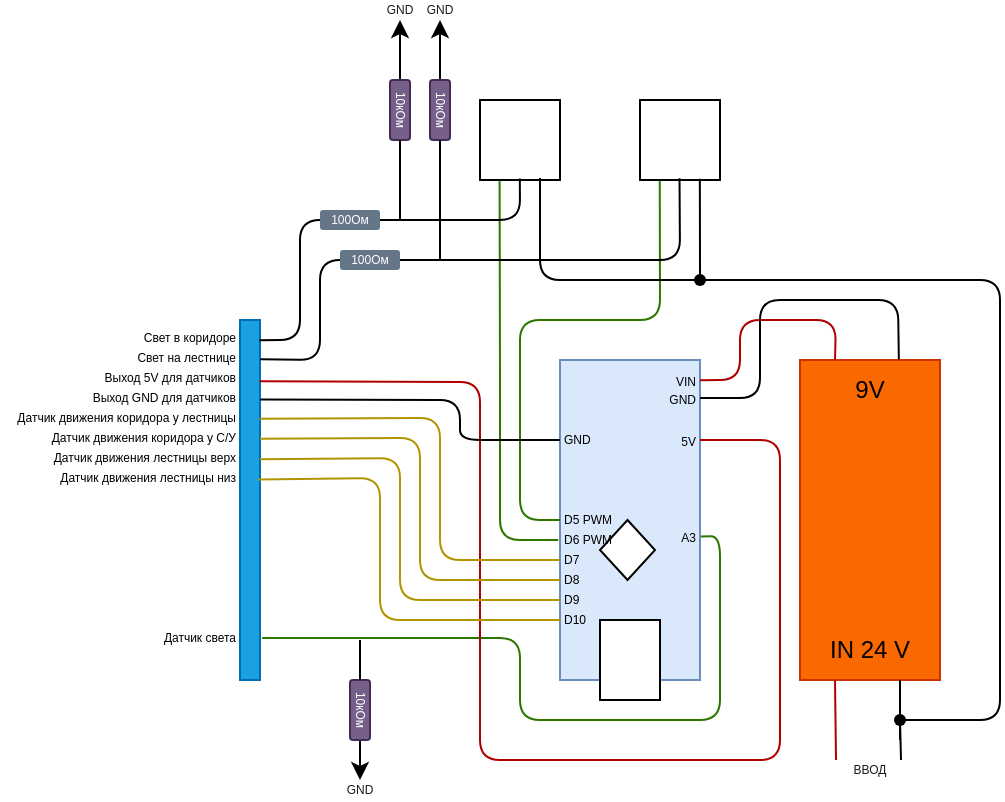 <mxfile>
    <diagram id="D3D4Ook8UykFeaz8eLYW" name="Страница 1">
        <mxGraphModel dx="1187" dy="927" grid="1" gridSize="10" guides="0" tooltips="1" connect="1" arrows="1" fold="1" page="0" pageScale="1" pageWidth="827" pageHeight="1169" background="#FFFFFF" math="0" shadow="0">
            <root>
                <mxCell id="0"/>
                <mxCell id="1" parent="0"/>
                <mxCell id="3" value="" style="rounded=0;whiteSpace=wrap;html=1;fillColor=#dae8fc;strokeColor=#6c8ebf;" vertex="1" parent="1">
                    <mxGeometry x="80" width="70" height="160" as="geometry"/>
                </mxCell>
                <mxCell id="4" value="" style="rounded=0;whiteSpace=wrap;html=1;" vertex="1" parent="1">
                    <mxGeometry x="100" y="130" width="30" height="40" as="geometry"/>
                </mxCell>
                <mxCell id="5" value="" style="rhombus;whiteSpace=wrap;html=1;" vertex="1" parent="1">
                    <mxGeometry x="100" y="80" width="27.5" height="30" as="geometry"/>
                </mxCell>
                <mxCell id="6" value="" style="rounded=0;whiteSpace=wrap;html=1;fillColor=#fa6800;fontColor=#000000;strokeColor=#C73500;" vertex="1" parent="1">
                    <mxGeometry x="200" width="70" height="160" as="geometry"/>
                </mxCell>
                <mxCell id="8" value="" style="endArrow=none;html=1;exitX=0.25;exitY=1;exitDx=0;exitDy=0;fillColor=#e51400;strokeColor=#B20000;" edge="1" parent="1" source="10">
                    <mxGeometry width="50" height="50" relative="1" as="geometry">
                        <mxPoint x="290" y="140" as="sourcePoint"/>
                        <mxPoint x="218" y="200" as="targetPoint"/>
                    </mxGeometry>
                </mxCell>
                <mxCell id="9" value="" style="endArrow=none;html=1;exitDx=0;exitDy=0;strokeColor=#000000;startArrow=none;" edge="1" parent="1" source="35">
                    <mxGeometry width="50" height="50" relative="1" as="geometry">
                        <mxPoint x="250" y="160" as="sourcePoint"/>
                        <mxPoint x="250.5" y="200" as="targetPoint"/>
                    </mxGeometry>
                </mxCell>
                <mxCell id="10" value="IN 24 V" style="text;html=1;strokeColor=none;fillColor=none;align=center;verticalAlign=middle;whiteSpace=wrap;rounded=0;" vertex="1" parent="1">
                    <mxGeometry x="200" y="130" width="70" height="30" as="geometry"/>
                </mxCell>
                <mxCell id="13" value="" style="endArrow=none;html=1;entryX=0.25;entryY=0;entryDx=0;entryDy=0;exitX=1;exitY=0.063;exitDx=0;exitDy=0;exitPerimeter=0;fillColor=#e51400;strokeColor=#B20000;" edge="1" parent="1" source="3" target="6">
                    <mxGeometry width="50" height="50" relative="1" as="geometry">
                        <mxPoint x="190" y="100" as="sourcePoint"/>
                        <mxPoint x="240" y="50" as="targetPoint"/>
                        <Array as="points">
                            <mxPoint x="170" y="10"/>
                            <mxPoint x="170" y="-20"/>
                            <mxPoint x="218" y="-20"/>
                        </Array>
                    </mxGeometry>
                </mxCell>
                <mxCell id="14" value="" style="endArrow=none;html=1;entryX=0.706;entryY=-0.01;entryDx=0;entryDy=0;exitX=1.001;exitY=0.119;exitDx=0;exitDy=0;exitPerimeter=0;strokeColor=#000000;entryPerimeter=0;" edge="1" parent="1" source="3" target="15">
                    <mxGeometry width="50" height="50" relative="1" as="geometry">
                        <mxPoint x="100" y="40" as="sourcePoint"/>
                        <mxPoint x="150" y="-10" as="targetPoint"/>
                        <Array as="points">
                            <mxPoint x="180" y="19"/>
                            <mxPoint x="180" y="-30"/>
                            <mxPoint x="249" y="-30"/>
                        </Array>
                    </mxGeometry>
                </mxCell>
                <mxCell id="15" value="9V" style="text;html=1;strokeColor=none;fillColor=none;align=center;verticalAlign=middle;whiteSpace=wrap;rounded=0;" vertex="1" parent="1">
                    <mxGeometry x="200" width="70" height="30" as="geometry"/>
                </mxCell>
                <mxCell id="16" value="&lt;font color=&quot;#000000&quot; style=&quot;line-height: 1; font-size: 6px;&quot;&gt;VIN&lt;/font&gt;" style="text;html=1;strokeColor=none;fillColor=none;align=right;verticalAlign=middle;whiteSpace=wrap;rounded=0;horizontal=1;fontSize=6;" vertex="1" parent="1">
                    <mxGeometry x="120" y="6" width="30" height="10" as="geometry"/>
                </mxCell>
                <mxCell id="17" value="&lt;font color=&quot;#000000&quot; style=&quot;line-height: 1 ; font-size: 6px&quot;&gt;GND&lt;/font&gt;" style="text;html=1;strokeColor=none;fillColor=none;align=right;verticalAlign=middle;whiteSpace=wrap;rounded=0;horizontal=1;fontSize=6;" vertex="1" parent="1">
                    <mxGeometry x="120" y="15" width="30" height="10" as="geometry"/>
                </mxCell>
                <mxCell id="18" value="" style="rounded=0;whiteSpace=wrap;html=1;fontSize=6;fontColor=#ffffff;fillColor=#1ba1e2;strokeColor=#006EAF;" vertex="1" parent="1">
                    <mxGeometry x="-80" y="-20" width="10" height="180" as="geometry"/>
                </mxCell>
                <mxCell id="19" value="" style="endArrow=none;html=1;fontSize=6;fontColor=#000000;exitX=1.013;exitY=0.421;exitDx=0;exitDy=0;exitPerimeter=0;entryX=1.107;entryY=0.883;entryDx=0;entryDy=0;entryPerimeter=0;fillColor=#60a917;strokeColor=#2D7600;" edge="1" parent="1" source="20" target="18">
                    <mxGeometry width="50" height="50" relative="1" as="geometry">
                        <mxPoint x="150" y="120" as="sourcePoint"/>
                        <mxPoint x="170" y="88" as="targetPoint"/>
                        <Array as="points">
                            <mxPoint x="160" y="88"/>
                            <mxPoint x="160" y="180"/>
                            <mxPoint x="60" y="180"/>
                            <mxPoint x="60" y="139"/>
                        </Array>
                    </mxGeometry>
                </mxCell>
                <mxCell id="20" value="&lt;font color=&quot;#000000&quot; style=&quot;line-height: 1 ; font-size: 6px&quot;&gt;A3&lt;/font&gt;" style="text;html=1;strokeColor=none;fillColor=none;align=right;verticalAlign=middle;whiteSpace=wrap;rounded=0;horizontal=1;fontSize=6;" vertex="1" parent="1">
                    <mxGeometry x="120" y="84" width="30" height="10" as="geometry"/>
                </mxCell>
                <mxCell id="21" value="" style="endArrow=none;html=1;fontSize=6;fontColor=#000000;entryX=0;entryY=0.5;entryDx=0;entryDy=0;fillColor=#60a917;strokeColor=#2D7600;exitX=0.247;exitY=0.991;exitDx=0;exitDy=0;exitPerimeter=0;" edge="1" parent="1" source="27" target="3">
                    <mxGeometry width="50" height="50" relative="1" as="geometry">
                        <mxPoint x="130" y="-90" as="sourcePoint"/>
                        <mxPoint x="60" y="10" as="targetPoint"/>
                        <Array as="points">
                            <mxPoint x="130" y="-20"/>
                            <mxPoint x="60" y="-20"/>
                            <mxPoint x="60" y="80"/>
                        </Array>
                    </mxGeometry>
                </mxCell>
                <mxCell id="22" value="&lt;font color=&quot;#000000&quot; style=&quot;line-height: 1 ; font-size: 6px&quot;&gt;D5 PWM&lt;br&gt;&lt;/font&gt;" style="text;html=1;strokeColor=none;fillColor=none;align=left;verticalAlign=middle;whiteSpace=wrap;rounded=0;horizontal=1;fontSize=6;" vertex="1" parent="1">
                    <mxGeometry x="80" y="75" width="30" height="10" as="geometry"/>
                </mxCell>
                <mxCell id="23" value="" style="endArrow=none;html=1;fontSize=6;fontColor=#000000;entryX=0;entryY=0.5;entryDx=0;entryDy=0;exitX=0.245;exitY=0.985;exitDx=0;exitDy=0;fillColor=#60a917;strokeColor=#2D7600;exitPerimeter=0;" edge="1" parent="1" source="26">
                    <mxGeometry width="50" height="50" relative="1" as="geometry">
                        <mxPoint x="1.421e-14" y="11.6" as="sourcePoint"/>
                        <mxPoint x="79.14" y="90" as="targetPoint"/>
                        <Array as="points">
                            <mxPoint x="50" y="12"/>
                            <mxPoint x="50" y="90"/>
                        </Array>
                    </mxGeometry>
                </mxCell>
                <mxCell id="24" value="&lt;font color=&quot;#000000&quot; style=&quot;line-height: 1 ; font-size: 6px&quot;&gt;D6 PWM&lt;br&gt;&lt;/font&gt;" style="text;html=1;strokeColor=none;fillColor=none;align=left;verticalAlign=middle;whiteSpace=wrap;rounded=0;horizontal=1;fontSize=6;" vertex="1" parent="1">
                    <mxGeometry x="80" y="85" width="30" height="10" as="geometry"/>
                </mxCell>
                <mxCell id="26" value="MOSFET&lt;br&gt;IRF3205" style="rounded=0;whiteSpace=wrap;html=1;fontSize=6;fontColor=#FFFFFF;" vertex="1" parent="1">
                    <mxGeometry x="40" y="-130" width="40" height="40" as="geometry"/>
                </mxCell>
                <mxCell id="27" value="MOSFET&lt;br&gt;IRF3205" style="rounded=0;whiteSpace=wrap;html=1;fontSize=6;fontColor=#FFFFFF;" vertex="1" parent="1">
                    <mxGeometry x="120" y="-130" width="40" height="40" as="geometry"/>
                </mxCell>
                <mxCell id="28" value="" style="endArrow=none;html=1;fontSize=6;fontColor=#000000;entryX=0.748;entryY=0.984;entryDx=0;entryDy=0;startArrow=none;fillColor=#a0522d;strokeColor=#000000;entryPerimeter=0;" edge="1" parent="1" source="29" target="27">
                    <mxGeometry width="50" height="50" relative="1" as="geometry">
                        <mxPoint x="250" y="190" as="sourcePoint"/>
                        <mxPoint x="230" y="-90" as="targetPoint"/>
                        <Array as="points">
                            <mxPoint x="150" y="-50"/>
                        </Array>
                    </mxGeometry>
                </mxCell>
                <mxCell id="29" value="" style="shape=waypoint;sketch=0;fillStyle=solid;size=6;pointerEvents=1;points=[];fillColor=#000000;resizable=0;rotatable=0;perimeter=centerPerimeter;snapToPoint=1;fontSize=6;fontColor=#ffffff;strokeColor=#000000;" vertex="1" parent="1">
                    <mxGeometry x="130" y="-60" width="40" height="40" as="geometry"/>
                </mxCell>
                <mxCell id="31" value="" style="endArrow=none;html=1;fontSize=6;fontColor=#000000;fillColor=#a20025;strokeColor=#000000;startArrow=none;" edge="1" parent="1" source="35" target="29">
                    <mxGeometry width="50" height="50" relative="1" as="geometry">
                        <mxPoint x="250" y="190" as="sourcePoint"/>
                        <mxPoint x="150" y="-90" as="targetPoint"/>
                        <Array as="points">
                            <mxPoint x="300" y="180"/>
                            <mxPoint x="300" y="-40"/>
                        </Array>
                    </mxGeometry>
                </mxCell>
                <mxCell id="32" value="" style="endArrow=none;html=1;fontSize=6;fontColor=#000000;exitX=0.75;exitY=0.976;exitDx=0;exitDy=0;fillColor=#a0522d;strokeColor=#000000;exitPerimeter=0;" edge="1" parent="1" target="29">
                    <mxGeometry width="50" height="50" relative="1" as="geometry">
                        <mxPoint x="70" y="-90.96" as="sourcePoint"/>
                        <mxPoint x="150" y="-50" as="targetPoint"/>
                        <Array as="points">
                            <mxPoint x="70" y="-40"/>
                        </Array>
                    </mxGeometry>
                </mxCell>
                <mxCell id="33" value="" style="endArrow=none;html=1;fontSize=6;fontColor=#000000;strokeColor=#000000;entryX=0.498;entryY=0.981;entryDx=0;entryDy=0;exitX=0.97;exitY=0.056;exitDx=0;exitDy=0;exitPerimeter=0;fillColor=#a20025;entryPerimeter=0;" edge="1" parent="1" source="18" target="26">
                    <mxGeometry width="50" height="50" relative="1" as="geometry">
                        <mxPoint x="-40" y="-60" as="sourcePoint"/>
                        <mxPoint x="10" y="-110" as="targetPoint"/>
                        <Array as="points">
                            <mxPoint x="-50" y="-10"/>
                            <mxPoint x="-50" y="-70"/>
                            <mxPoint x="60" y="-70"/>
                        </Array>
                    </mxGeometry>
                </mxCell>
                <mxCell id="34" value="" style="endArrow=none;html=1;fontSize=6;fontColor=#000000;strokeColor=#000000;entryX=0.494;entryY=0.978;entryDx=0;entryDy=0;exitX=1.017;exitY=0.109;exitDx=0;exitDy=0;exitPerimeter=0;entryPerimeter=0;" edge="1" parent="1" source="18" target="27">
                    <mxGeometry width="50" height="50" relative="1" as="geometry">
                        <mxPoint x="-50" y="-50" as="sourcePoint"/>
                        <mxPoint y="-100" as="targetPoint"/>
                        <Array as="points">
                            <mxPoint x="-40"/>
                            <mxPoint x="-40" y="-50"/>
                            <mxPoint x="140" y="-50"/>
                        </Array>
                    </mxGeometry>
                </mxCell>
                <mxCell id="36" value="" style="endArrow=none;html=1;fontSize=6;fontColor=#000000;fillColor=#a20025;strokeColor=#000000;" edge="1" parent="1" target="35">
                    <mxGeometry width="50" height="50" relative="1" as="geometry">
                        <mxPoint x="250" y="190" as="sourcePoint"/>
                        <mxPoint x="150" y="-50" as="targetPoint"/>
                        <Array as="points"/>
                    </mxGeometry>
                </mxCell>
                <mxCell id="35" value="" style="shape=waypoint;sketch=0;fillStyle=solid;size=6;pointerEvents=1;points=[];fillColor=#000000;resizable=0;rotatable=0;perimeter=centerPerimeter;snapToPoint=1;fontSize=6;fontColor=#ffffff;strokeColor=#000000;" vertex="1" parent="1">
                    <mxGeometry x="230" y="160" width="40" height="40" as="geometry"/>
                </mxCell>
                <mxCell id="37" value="" style="endArrow=none;html=1;exitX=0.25;exitY=1;exitDx=0;exitDy=0;strokeColor=#000000;" edge="1" parent="1" target="35">
                    <mxGeometry width="50" height="50" relative="1" as="geometry">
                        <mxPoint x="250" y="160" as="sourcePoint"/>
                        <mxPoint x="250.5" y="200.0" as="targetPoint"/>
                    </mxGeometry>
                </mxCell>
                <mxCell id="38" value="" style="endArrow=none;html=1;fontSize=6;fontColor=#FFFFFF;strokeColor=#B20000;entryX=1;entryY=0.25;entryDx=0;entryDy=0;exitX=0.99;exitY=0.17;exitDx=0;exitDy=0;exitPerimeter=0;fillColor=#e51400;" edge="1" parent="1" source="18" target="3">
                    <mxGeometry width="50" height="50" relative="1" as="geometry">
                        <mxPoint x="40" y="260" as="sourcePoint"/>
                        <mxPoint x="90" y="210" as="targetPoint"/>
                        <Array as="points">
                            <mxPoint x="40" y="11"/>
                            <mxPoint x="40" y="200"/>
                            <mxPoint x="190" y="200"/>
                            <mxPoint x="190" y="40"/>
                        </Array>
                    </mxGeometry>
                </mxCell>
                <mxCell id="39" value="&lt;font color=&quot;#000000&quot; style=&quot;line-height: 1 ; font-size: 6px&quot;&gt;5V&lt;/font&gt;" style="text;html=1;strokeColor=none;fillColor=none;align=right;verticalAlign=middle;whiteSpace=wrap;rounded=0;horizontal=1;fontSize=6;" vertex="1" parent="1">
                    <mxGeometry x="120" y="36" width="30" height="10" as="geometry"/>
                </mxCell>
                <mxCell id="40" value="" style="endArrow=none;html=1;fontSize=6;fontColor=#FFFFFF;strokeColor=#000000;entryX=0;entryY=0.25;entryDx=0;entryDy=0;exitX=1.012;exitY=0.221;exitDx=0;exitDy=0;exitPerimeter=0;" edge="1" parent="1" source="18" target="3">
                    <mxGeometry width="50" height="50" relative="1" as="geometry">
                        <mxPoint x="-30" y="100" as="sourcePoint"/>
                        <mxPoint x="20" y="50" as="targetPoint"/>
                        <Array as="points">
                            <mxPoint x="30" y="20"/>
                            <mxPoint x="30" y="40"/>
                        </Array>
                    </mxGeometry>
                </mxCell>
                <mxCell id="41" value="&lt;font color=&quot;#000000&quot; style=&quot;line-height: 1 ; font-size: 6px&quot;&gt;GND&lt;br&gt;&lt;/font&gt;" style="text;html=1;strokeColor=none;fillColor=none;align=left;verticalAlign=middle;whiteSpace=wrap;rounded=0;horizontal=1;fontSize=6;" vertex="1" parent="1">
                    <mxGeometry x="80" y="35" width="30" height="10" as="geometry"/>
                </mxCell>
                <mxCell id="43" value="&lt;font color=&quot;#000000&quot; style=&quot;line-height: 1 ; font-size: 6px&quot;&gt;D7&lt;br&gt;&lt;/font&gt;" style="text;html=1;strokeColor=none;fillColor=none;align=left;verticalAlign=middle;whiteSpace=wrap;rounded=0;horizontal=1;fontSize=6;" vertex="1" parent="1">
                    <mxGeometry x="80" y="95" width="30" height="10" as="geometry"/>
                </mxCell>
                <mxCell id="45" value="" style="endArrow=none;html=1;fontSize=6;fontColor=#FFFFFF;strokeColor=#B09500;exitX=0;exitY=0.5;exitDx=0;exitDy=0;entryX=0.973;entryY=0.274;entryDx=0;entryDy=0;entryPerimeter=0;fillColor=#e3c800;" edge="1" parent="1" source="43" target="18">
                    <mxGeometry width="50" height="50" relative="1" as="geometry">
                        <mxPoint x="50" y="100" as="sourcePoint"/>
                        <mxPoint x="100" y="50" as="targetPoint"/>
                        <Array as="points">
                            <mxPoint x="20" y="100"/>
                            <mxPoint x="20" y="29"/>
                        </Array>
                    </mxGeometry>
                </mxCell>
                <mxCell id="46" value="" style="endArrow=none;html=1;fontSize=6;fontColor=#FFFFFF;strokeColor=#B09500;exitX=0;exitY=0.5;exitDx=0;exitDy=0;entryX=1;entryY=0.33;entryDx=0;entryDy=0;entryPerimeter=0;fillColor=#e3c800;" edge="1" parent="1" target="18">
                    <mxGeometry width="50" height="50" relative="1" as="geometry">
                        <mxPoint x="80.27" y="110" as="sourcePoint"/>
                        <mxPoint x="1.776e-14" y="39.32" as="targetPoint"/>
                        <Array as="points">
                            <mxPoint x="10" y="110"/>
                            <mxPoint x="10" y="39"/>
                        </Array>
                    </mxGeometry>
                </mxCell>
                <mxCell id="47" value="&lt;font color=&quot;#000000&quot; style=&quot;line-height: 1 ; font-size: 6px&quot;&gt;D8&lt;br&gt;&lt;/font&gt;" style="text;html=1;strokeColor=none;fillColor=none;align=left;verticalAlign=middle;whiteSpace=wrap;rounded=0;horizontal=1;fontSize=6;" vertex="1" parent="1">
                    <mxGeometry x="80" y="105" width="30" height="10" as="geometry"/>
                </mxCell>
                <mxCell id="48" value="" style="endArrow=none;html=1;fontSize=6;fontColor=#FFFFFF;strokeColor=#B09500;exitX=0;exitY=0.5;exitDx=0;exitDy=0;entryX=1;entryY=0.387;entryDx=0;entryDy=0;entryPerimeter=0;fillColor=#e3c800;" edge="1" parent="1" target="18">
                    <mxGeometry width="50" height="50" relative="1" as="geometry">
                        <mxPoint x="80.27" y="120" as="sourcePoint"/>
                        <mxPoint x="-30" y="49.4" as="targetPoint"/>
                        <Array as="points">
                            <mxPoint y="120"/>
                            <mxPoint y="49"/>
                        </Array>
                    </mxGeometry>
                </mxCell>
                <mxCell id="49" value="" style="endArrow=none;html=1;fontSize=6;fontColor=#FFFFFF;strokeColor=#B09500;exitX=0;exitY=0.5;exitDx=0;exitDy=0;entryX=0.91;entryY=0.443;entryDx=0;entryDy=0;entryPerimeter=0;fillColor=#e3c800;" edge="1" parent="1" target="18">
                    <mxGeometry width="50" height="50" relative="1" as="geometry">
                        <mxPoint x="80.27" y="130" as="sourcePoint"/>
                        <mxPoint x="-30" y="59.4" as="targetPoint"/>
                        <Array as="points">
                            <mxPoint x="-10" y="130"/>
                            <mxPoint x="-10" y="59"/>
                        </Array>
                    </mxGeometry>
                </mxCell>
                <mxCell id="50" value="&lt;font color=&quot;#000000&quot; style=&quot;line-height: 1 ; font-size: 6px&quot;&gt;D9&lt;br&gt;&lt;/font&gt;" style="text;html=1;strokeColor=none;fillColor=none;align=left;verticalAlign=middle;whiteSpace=wrap;rounded=0;horizontal=1;fontSize=6;" vertex="1" parent="1">
                    <mxGeometry x="80" y="115" width="30" height="10" as="geometry"/>
                </mxCell>
                <mxCell id="51" value="&lt;font color=&quot;#000000&quot; style=&quot;line-height: 1 ; font-size: 6px&quot;&gt;D10&lt;br&gt;&lt;/font&gt;" style="text;html=1;strokeColor=none;fillColor=none;align=left;verticalAlign=middle;whiteSpace=wrap;rounded=0;horizontal=1;fontSize=6;" vertex="1" parent="1">
                    <mxGeometry x="80" y="125" width="30" height="10" as="geometry"/>
                </mxCell>
                <mxCell id="53" value="Свет в коридоре" style="text;html=1;strokeColor=none;fillColor=none;align=right;verticalAlign=middle;whiteSpace=wrap;rounded=0;fontSize=6;fontColor=#000000;" vertex="1" parent="1">
                    <mxGeometry x="-140" y="-16" width="60" height="10" as="geometry"/>
                </mxCell>
                <mxCell id="54" value="Свет на лестнице" style="text;html=1;strokeColor=none;fillColor=none;align=right;verticalAlign=middle;whiteSpace=wrap;rounded=0;fontSize=6;fontColor=#000000;" vertex="1" parent="1">
                    <mxGeometry x="-140" y="-6" width="60" height="10" as="geometry"/>
                </mxCell>
                <mxCell id="56" value="Выход 5V для датчиков" style="text;html=1;strokeColor=none;fillColor=none;align=right;verticalAlign=middle;whiteSpace=wrap;rounded=0;fontSize=6;fontColor=#000000;" vertex="1" parent="1">
                    <mxGeometry x="-170" y="4" width="90" height="10" as="geometry"/>
                </mxCell>
                <mxCell id="57" value="Выход GND для датчиков" style="text;html=1;strokeColor=none;fillColor=none;align=right;verticalAlign=middle;whiteSpace=wrap;rounded=0;fontSize=6;fontColor=#000000;" vertex="1" parent="1">
                    <mxGeometry x="-170" y="14" width="90" height="10" as="geometry"/>
                </mxCell>
                <mxCell id="58" value="Датчик движения коридора у лестницы" style="text;html=1;strokeColor=none;fillColor=none;align=right;verticalAlign=middle;whiteSpace=wrap;rounded=0;fontSize=6;fontColor=#000000;" vertex="1" parent="1">
                    <mxGeometry x="-200" y="24" width="120" height="10" as="geometry"/>
                </mxCell>
                <mxCell id="59" value="Датчик движения коридора у С/У" style="text;html=1;strokeColor=none;fillColor=none;align=right;verticalAlign=middle;whiteSpace=wrap;rounded=0;fontSize=6;fontColor=#000000;" vertex="1" parent="1">
                    <mxGeometry x="-200" y="34" width="120" height="10" as="geometry"/>
                </mxCell>
                <mxCell id="60" value="Датчик движения лестницы верх" style="text;html=1;strokeColor=none;fillColor=none;align=right;verticalAlign=middle;whiteSpace=wrap;rounded=0;fontSize=6;fontColor=#000000;" vertex="1" parent="1">
                    <mxGeometry x="-200" y="44" width="120" height="10" as="geometry"/>
                </mxCell>
                <mxCell id="61" value="Датчик движения лестницы низ" style="text;html=1;strokeColor=none;fillColor=none;align=right;verticalAlign=middle;whiteSpace=wrap;rounded=0;fontSize=6;fontColor=#000000;" vertex="1" parent="1">
                    <mxGeometry x="-200" y="54" width="120" height="10" as="geometry"/>
                </mxCell>
                <mxCell id="62" value="Датчик света" style="text;html=1;strokeColor=none;fillColor=none;align=right;verticalAlign=middle;whiteSpace=wrap;rounded=0;fontSize=6;fontColor=#000000;" vertex="1" parent="1">
                    <mxGeometry x="-200" y="134" width="120" height="10" as="geometry"/>
                </mxCell>
                <mxCell id="63" value="100Ом" style="rounded=1;whiteSpace=wrap;html=1;fontSize=6;fontColor=#ffffff;strokeColor=none;fillColor=#647687;" vertex="1" parent="1">
                    <mxGeometry x="-30" y="-55" width="30" height="10" as="geometry"/>
                </mxCell>
                <mxCell id="64" value="100Ом" style="rounded=1;whiteSpace=wrap;html=1;fontSize=6;fontColor=#ffffff;strokeColor=none;fillColor=#647687;" vertex="1" parent="1">
                    <mxGeometry x="-40" y="-75" width="30" height="10" as="geometry"/>
                </mxCell>
                <mxCell id="69" style="edgeStyle=none;html=1;fontSize=6;fontColor=#000000;strokeColor=#000000;" edge="1" parent="1" source="66">
                    <mxGeometry relative="1" as="geometry">
                        <mxPoint x="-20" y="210" as="targetPoint"/>
                    </mxGeometry>
                </mxCell>
                <mxCell id="66" value="10кОм" style="rounded=1;whiteSpace=wrap;html=1;fontSize=6;fontColor=#ffffff;strokeColor=#432D57;fillColor=#76608a;rotation=90;" vertex="1" parent="1">
                    <mxGeometry x="-35" y="170" width="30" height="10" as="geometry"/>
                </mxCell>
                <mxCell id="67" value="" style="endArrow=none;html=1;fontSize=6;fontColor=#000000;strokeColor=#000000;exitX=0;exitY=0.5;exitDx=0;exitDy=0;" edge="1" parent="1" source="66">
                    <mxGeometry width="50" height="50" relative="1" as="geometry">
                        <mxPoint x="10" y="160" as="sourcePoint"/>
                        <mxPoint x="-20" y="140" as="targetPoint"/>
                    </mxGeometry>
                </mxCell>
                <mxCell id="73" style="edgeStyle=none;html=1;fontSize=6;fontColor=#1A1A1A;strokeColor=#000000;entryX=0.5;entryY=1;entryDx=0;entryDy=0;" edge="1" parent="1" source="71" target="74">
                    <mxGeometry relative="1" as="geometry">
                        <mxPoint x="10" y="-170" as="targetPoint"/>
                    </mxGeometry>
                </mxCell>
                <mxCell id="71" value="10кОм" style="rounded=1;whiteSpace=wrap;html=1;fontSize=6;fontColor=#ffffff;strokeColor=#432D57;fillColor=#76608a;rotation=90;" vertex="1" parent="1">
                    <mxGeometry x="-15" y="-130" width="30" height="10" as="geometry"/>
                </mxCell>
                <mxCell id="72" value="" style="endArrow=none;html=1;fontSize=6;fontColor=#1A1A1A;strokeColor=#000000;exitX=1;exitY=0.5;exitDx=0;exitDy=0;" edge="1" parent="1" source="71">
                    <mxGeometry width="50" height="50" relative="1" as="geometry">
                        <mxPoint x="-20" y="20" as="sourcePoint"/>
                        <mxPoint y="-70" as="targetPoint"/>
                    </mxGeometry>
                </mxCell>
                <mxCell id="74" value="GND" style="text;html=1;strokeColor=none;fillColor=none;align=center;verticalAlign=middle;whiteSpace=wrap;rounded=0;labelBackgroundColor=none;fontSize=6;fontColor=#1A1A1A;" vertex="1" parent="1">
                    <mxGeometry x="-10" y="-180" width="20" height="10" as="geometry"/>
                </mxCell>
                <mxCell id="76" value="GND" style="text;html=1;strokeColor=none;fillColor=none;align=center;verticalAlign=middle;whiteSpace=wrap;rounded=0;labelBackgroundColor=none;fontSize=6;fontColor=#1A1A1A;" vertex="1" parent="1">
                    <mxGeometry x="-50" y="210" width="60" height="10" as="geometry"/>
                </mxCell>
                <mxCell id="80" style="edgeStyle=none;html=1;entryX=0.5;entryY=1;entryDx=0;entryDy=0;fontSize=6;fontColor=#1A1A1A;strokeColor=#000000;" edge="1" parent="1" source="77" target="79">
                    <mxGeometry relative="1" as="geometry"/>
                </mxCell>
                <mxCell id="77" value="10кОм" style="rounded=1;whiteSpace=wrap;html=1;fontSize=6;fontColor=#ffffff;strokeColor=#432D57;fillColor=#76608a;rotation=90;" vertex="1" parent="1">
                    <mxGeometry x="5" y="-130" width="30" height="10" as="geometry"/>
                </mxCell>
                <mxCell id="78" value="" style="endArrow=none;html=1;fontSize=6;fontColor=#1A1A1A;strokeColor=#000000;entryX=1;entryY=0.5;entryDx=0;entryDy=0;" edge="1" parent="1" target="77">
                    <mxGeometry width="50" height="50" relative="1" as="geometry">
                        <mxPoint x="20" y="-50" as="sourcePoint"/>
                        <mxPoint x="50" y="-140" as="targetPoint"/>
                    </mxGeometry>
                </mxCell>
                <mxCell id="79" value="GND" style="text;html=1;strokeColor=none;fillColor=none;align=center;verticalAlign=middle;whiteSpace=wrap;rounded=0;labelBackgroundColor=none;fontSize=6;fontColor=#1A1A1A;" vertex="1" parent="1">
                    <mxGeometry x="10" y="-180" width="20" height="10" as="geometry"/>
                </mxCell>
                <mxCell id="81" value="ВВОД" style="text;html=1;strokeColor=none;fillColor=none;align=center;verticalAlign=middle;whiteSpace=wrap;rounded=0;labelBackgroundColor=none;fontSize=6;fontColor=#1A1A1A;" vertex="1" parent="1">
                    <mxGeometry x="210" y="200" width="50" height="10" as="geometry"/>
                </mxCell>
            </root>
        </mxGraphModel>
    </diagram>
</mxfile>